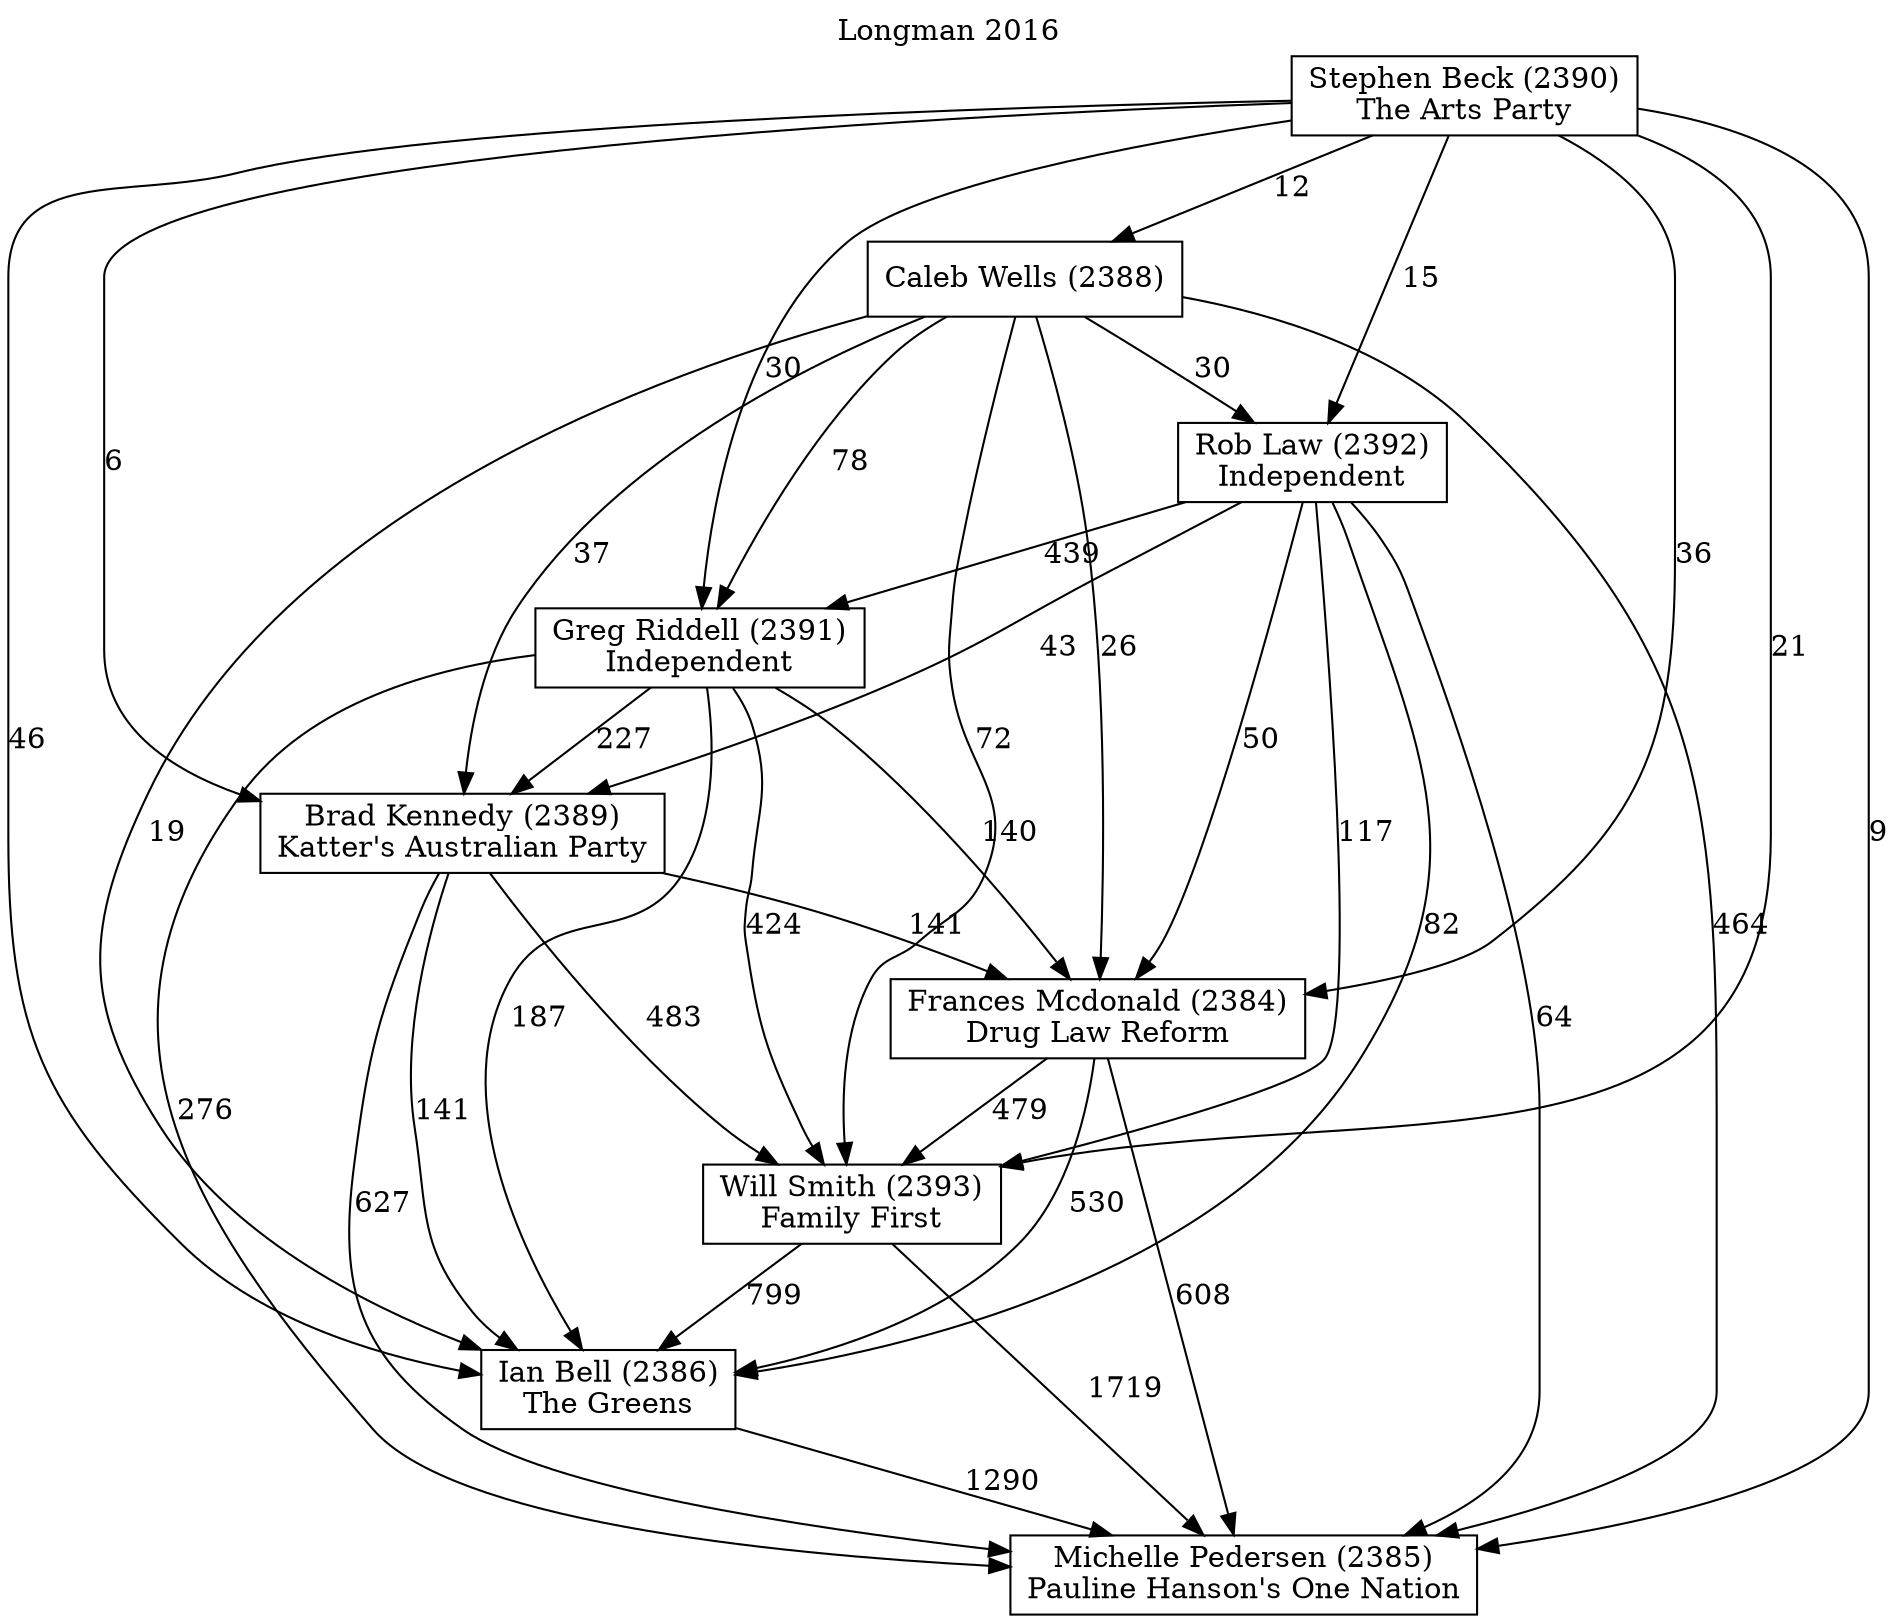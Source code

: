 // House preference flow
digraph "Michelle Pedersen (2385)_Longman_2016" {
	graph [label="Longman 2016" labelloc=t mclimit=2]
	node [shape=box]
	"Michelle Pedersen (2385)" [label="Michelle Pedersen (2385)
Pauline Hanson's One Nation"]
	"Ian Bell (2386)" [label="Ian Bell (2386)
The Greens"]
	"Will Smith (2393)" [label="Will Smith (2393)
Family First"]
	"Frances Mcdonald (2384)" [label="Frances Mcdonald (2384)
Drug Law Reform"]
	"Brad Kennedy (2389)" [label="Brad Kennedy (2389)
Katter's Australian Party"]
	"Greg Riddell (2391)" [label="Greg Riddell (2391)
Independent"]
	"Rob Law (2392)" [label="Rob Law (2392)
Independent"]
	"Caleb Wells (2388)" [label="Caleb Wells (2388)
"]
	"Stephen Beck (2390)" [label="Stephen Beck (2390)
The Arts Party"]
	"Ian Bell (2386)" -> "Michelle Pedersen (2385)" [label=1290]
	"Will Smith (2393)" -> "Ian Bell (2386)" [label=799]
	"Frances Mcdonald (2384)" -> "Will Smith (2393)" [label=479]
	"Brad Kennedy (2389)" -> "Frances Mcdonald (2384)" [label=141]
	"Greg Riddell (2391)" -> "Brad Kennedy (2389)" [label=227]
	"Rob Law (2392)" -> "Greg Riddell (2391)" [label=439]
	"Caleb Wells (2388)" -> "Rob Law (2392)" [label=30]
	"Stephen Beck (2390)" -> "Caleb Wells (2388)" [label=12]
	"Will Smith (2393)" -> "Michelle Pedersen (2385)" [label=1719]
	"Frances Mcdonald (2384)" -> "Michelle Pedersen (2385)" [label=608]
	"Brad Kennedy (2389)" -> "Michelle Pedersen (2385)" [label=627]
	"Greg Riddell (2391)" -> "Michelle Pedersen (2385)" [label=276]
	"Rob Law (2392)" -> "Michelle Pedersen (2385)" [label=64]
	"Caleb Wells (2388)" -> "Michelle Pedersen (2385)" [label=464]
	"Stephen Beck (2390)" -> "Michelle Pedersen (2385)" [label=9]
	"Stephen Beck (2390)" -> "Rob Law (2392)" [label=15]
	"Caleb Wells (2388)" -> "Greg Riddell (2391)" [label=78]
	"Stephen Beck (2390)" -> "Greg Riddell (2391)" [label=30]
	"Rob Law (2392)" -> "Brad Kennedy (2389)" [label=43]
	"Caleb Wells (2388)" -> "Brad Kennedy (2389)" [label=37]
	"Stephen Beck (2390)" -> "Brad Kennedy (2389)" [label=6]
	"Greg Riddell (2391)" -> "Frances Mcdonald (2384)" [label=140]
	"Rob Law (2392)" -> "Frances Mcdonald (2384)" [label=50]
	"Caleb Wells (2388)" -> "Frances Mcdonald (2384)" [label=26]
	"Stephen Beck (2390)" -> "Frances Mcdonald (2384)" [label=36]
	"Brad Kennedy (2389)" -> "Will Smith (2393)" [label=483]
	"Greg Riddell (2391)" -> "Will Smith (2393)" [label=424]
	"Rob Law (2392)" -> "Will Smith (2393)" [label=117]
	"Caleb Wells (2388)" -> "Will Smith (2393)" [label=72]
	"Stephen Beck (2390)" -> "Will Smith (2393)" [label=21]
	"Frances Mcdonald (2384)" -> "Ian Bell (2386)" [label=530]
	"Brad Kennedy (2389)" -> "Ian Bell (2386)" [label=141]
	"Greg Riddell (2391)" -> "Ian Bell (2386)" [label=187]
	"Rob Law (2392)" -> "Ian Bell (2386)" [label=82]
	"Caleb Wells (2388)" -> "Ian Bell (2386)" [label=19]
	"Stephen Beck (2390)" -> "Ian Bell (2386)" [label=46]
}
